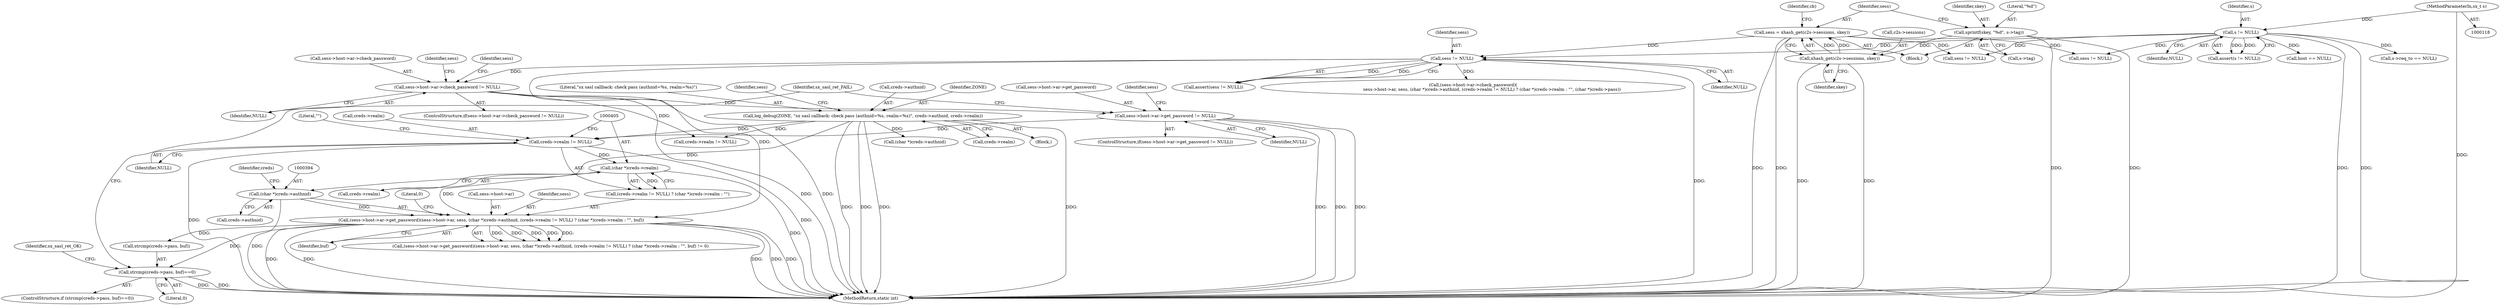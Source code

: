 digraph "0_jabberd2_8416ae54ecefa670534f27a31db71d048b9c7f16@API" {
"1000415" [label="(Call,strcmp(creds->pass, buf)==0)"];
"1000386" [label="(Call,(sess->host->ar->get_password)(sess->host->ar, sess, (char *)creds->authnid, (creds->realm != NULL) ? (char *)creds->realm : \"\", buf))"];
"1000308" [label="(Call,sess != NULL)"];
"1000158" [label="(Call,sess = xhash_get(c2s->sessions, skey))"];
"1000160" [label="(Call,xhash_get(c2s->sessions, skey))"];
"1000152" [label="(Call,sprintf(skey, \"%d\", s->tag))"];
"1000149" [label="(Call,s != NULL)"];
"1000122" [label="(MethodParameterIn,sx_t s)"];
"1000393" [label="(Call,(char *)creds->authnid)"];
"1000316" [label="(Call,log_debug(ZONE, \"sx sasl callback: check pass (authnid=%s, realm=%s)\", creds->authnid, creds->realm))"];
"1000404" [label="(Call,(char *)creds->realm)"];
"1000399" [label="(Call,creds->realm != NULL)"];
"1000374" [label="(Call,sess->host->ar->get_password != NULL)"];
"1000326" [label="(Call,sess->host->ar->check_password != NULL)"];
"1000423" [label="(Identifier,sx_sasl_ret_OK)"];
"1000411" [label="(Literal,0)"];
"1000375" [label="(Call,sess->host->ar->get_password)"];
"1000414" [label="(ControlStructure,if (strcmp(creds->pass, buf)==0))"];
"1000410" [label="(Identifier,buf)"];
"1000398" [label="(Call,(creds->realm != NULL) ? (char *)creds->realm : \"\")"];
"1000170" [label="(Call,s->req_to == NULL)"];
"1000334" [label="(Identifier,NULL)"];
"1000415" [label="(Call,strcmp(creds->pass, buf)==0)"];
"1000151" [label="(Identifier,NULL)"];
"1000326" [label="(Call,sess->host->ar->check_password != NULL)"];
"1000421" [label="(Literal,0)"];
"1000155" [label="(Call,s->tag)"];
"1000393" [label="(Call,(char *)creds->authnid)"];
"1000400" [label="(Call,creds->realm)"];
"1000158" [label="(Call,sess = xhash_get(c2s->sessions, skey))"];
"1000385" [label="(Call,(sess->host->ar->get_password)(sess->host->ar, sess, (char *)creds->authnid, (creds->realm != NULL) ? (char *)creds->realm : \"\", buf) != 0)"];
"1000374" [label="(Call,sess->host->ar->get_password != NULL)"];
"1000148" [label="(Call,assert(s != NULL))"];
"1000404" [label="(Call,(char *)creds->realm)"];
"1000425" [label="(Identifier,sx_sasl_ret_FAIL)"];
"1000373" [label="(ControlStructure,if(sess->host->ar->get_password != NULL))"];
"1000416" [label="(Call,strcmp(creds->pass, buf))"];
"1000159" [label="(Identifier,sess)"];
"1000389" [label="(Identifier,sess)"];
"1000378" [label="(Identifier,sess)"];
"1000124" [label="(Block,)"];
"1000345" [label="(Call,(char *)creds->authnid)"];
"1000310" [label="(Identifier,NULL)"];
"1000634" [label="(Call,host == NULL)"];
"1000401" [label="(Identifier,creds)"];
"1000382" [label="(Identifier,NULL)"];
"1000318" [label="(Literal,\"sx sasl callback: check pass (authnid=%s, realm=%s)\")"];
"1000316" [label="(Call,log_debug(ZONE, \"sx sasl callback: check pass (authnid=%s, realm=%s)\", creds->authnid, creds->realm))"];
"1000403" [label="(Identifier,NULL)"];
"1000387" [label="(Call,sess->host->ar)"];
"1000327" [label="(Call,sess->host->ar->check_password)"];
"1000322" [label="(Call,creds->realm)"];
"1000341" [label="(Identifier,sess)"];
"1000152" [label="(Call,sprintf(skey, \"%d\", s->tag))"];
"1000309" [label="(Identifier,sess)"];
"1000166" [label="(Identifier,cb)"];
"1000154" [label="(Literal,\"%d\")"];
"1000330" [label="(Identifier,sess)"];
"1000429" [label="(Call,sess != NULL)"];
"1000409" [label="(Literal,\"\")"];
"1000308" [label="(Call,sess != NULL)"];
"1000164" [label="(Identifier,skey)"];
"1000395" [label="(Call,creds->authnid)"];
"1000386" [label="(Call,(sess->host->ar->get_password)(sess->host->ar, sess, (char *)creds->authnid, (creds->realm != NULL) ? (char *)creds->realm : \"\", buf))"];
"1000161" [label="(Call,c2s->sessions)"];
"1000325" [label="(ControlStructure,if(sess->host->ar->check_password != NULL))"];
"1000150" [label="(Identifier,s)"];
"1000122" [label="(MethodParameterIn,sx_t s)"];
"1000406" [label="(Call,creds->realm)"];
"1000392" [label="(Identifier,sess)"];
"1000167" [label="(Block,)"];
"1000319" [label="(Call,creds->authnid)"];
"1000307" [label="(Call,assert(sess != NULL))"];
"1000317" [label="(Identifier,ZONE)"];
"1000160" [label="(Call,xhash_get(c2s->sessions, skey))"];
"1000153" [label="(Identifier,skey)"];
"1000338" [label="(Call,(sess->host->ar->check_password)(\n                            sess->host->ar, sess, (char *)creds->authnid, (creds->realm != NULL) ? (char *)creds->realm : \"\", (char *)creds->pass))"];
"1000149" [label="(Call,s != NULL)"];
"1000399" [label="(Call,creds->realm != NULL)"];
"1000766" [label="(MethodReturn,static int)"];
"1000244" [label="(Call,sess != NULL)"];
"1000351" [label="(Call,creds->realm != NULL)"];
"1000415" -> "1000414"  [label="AST: "];
"1000415" -> "1000421"  [label="CFG: "];
"1000416" -> "1000415"  [label="AST: "];
"1000421" -> "1000415"  [label="AST: "];
"1000423" -> "1000415"  [label="CFG: "];
"1000425" -> "1000415"  [label="CFG: "];
"1000415" -> "1000766"  [label="DDG: "];
"1000415" -> "1000766"  [label="DDG: "];
"1000386" -> "1000415"  [label="DDG: "];
"1000386" -> "1000385"  [label="AST: "];
"1000386" -> "1000410"  [label="CFG: "];
"1000387" -> "1000386"  [label="AST: "];
"1000392" -> "1000386"  [label="AST: "];
"1000393" -> "1000386"  [label="AST: "];
"1000398" -> "1000386"  [label="AST: "];
"1000410" -> "1000386"  [label="AST: "];
"1000411" -> "1000386"  [label="CFG: "];
"1000386" -> "1000766"  [label="DDG: "];
"1000386" -> "1000766"  [label="DDG: "];
"1000386" -> "1000766"  [label="DDG: "];
"1000386" -> "1000766"  [label="DDG: "];
"1000386" -> "1000766"  [label="DDG: "];
"1000386" -> "1000385"  [label="DDG: "];
"1000386" -> "1000385"  [label="DDG: "];
"1000386" -> "1000385"  [label="DDG: "];
"1000386" -> "1000385"  [label="DDG: "];
"1000386" -> "1000385"  [label="DDG: "];
"1000308" -> "1000386"  [label="DDG: "];
"1000393" -> "1000386"  [label="DDG: "];
"1000404" -> "1000386"  [label="DDG: "];
"1000386" -> "1000416"  [label="DDG: "];
"1000308" -> "1000307"  [label="AST: "];
"1000308" -> "1000310"  [label="CFG: "];
"1000309" -> "1000308"  [label="AST: "];
"1000310" -> "1000308"  [label="AST: "];
"1000307" -> "1000308"  [label="CFG: "];
"1000308" -> "1000766"  [label="DDG: "];
"1000308" -> "1000307"  [label="DDG: "];
"1000308" -> "1000307"  [label="DDG: "];
"1000158" -> "1000308"  [label="DDG: "];
"1000149" -> "1000308"  [label="DDG: "];
"1000308" -> "1000326"  [label="DDG: "];
"1000308" -> "1000338"  [label="DDG: "];
"1000158" -> "1000124"  [label="AST: "];
"1000158" -> "1000160"  [label="CFG: "];
"1000159" -> "1000158"  [label="AST: "];
"1000160" -> "1000158"  [label="AST: "];
"1000166" -> "1000158"  [label="CFG: "];
"1000158" -> "1000766"  [label="DDG: "];
"1000158" -> "1000766"  [label="DDG: "];
"1000160" -> "1000158"  [label="DDG: "];
"1000160" -> "1000158"  [label="DDG: "];
"1000158" -> "1000244"  [label="DDG: "];
"1000158" -> "1000429"  [label="DDG: "];
"1000160" -> "1000164"  [label="CFG: "];
"1000161" -> "1000160"  [label="AST: "];
"1000164" -> "1000160"  [label="AST: "];
"1000160" -> "1000766"  [label="DDG: "];
"1000160" -> "1000766"  [label="DDG: "];
"1000152" -> "1000160"  [label="DDG: "];
"1000152" -> "1000124"  [label="AST: "];
"1000152" -> "1000155"  [label="CFG: "];
"1000153" -> "1000152"  [label="AST: "];
"1000154" -> "1000152"  [label="AST: "];
"1000155" -> "1000152"  [label="AST: "];
"1000159" -> "1000152"  [label="CFG: "];
"1000152" -> "1000766"  [label="DDG: "];
"1000152" -> "1000766"  [label="DDG: "];
"1000149" -> "1000148"  [label="AST: "];
"1000149" -> "1000151"  [label="CFG: "];
"1000150" -> "1000149"  [label="AST: "];
"1000151" -> "1000149"  [label="AST: "];
"1000148" -> "1000149"  [label="CFG: "];
"1000149" -> "1000766"  [label="DDG: "];
"1000149" -> "1000766"  [label="DDG: "];
"1000149" -> "1000148"  [label="DDG: "];
"1000149" -> "1000148"  [label="DDG: "];
"1000122" -> "1000149"  [label="DDG: "];
"1000149" -> "1000170"  [label="DDG: "];
"1000149" -> "1000244"  [label="DDG: "];
"1000149" -> "1000429"  [label="DDG: "];
"1000149" -> "1000634"  [label="DDG: "];
"1000122" -> "1000118"  [label="AST: "];
"1000122" -> "1000766"  [label="DDG: "];
"1000393" -> "1000395"  [label="CFG: "];
"1000394" -> "1000393"  [label="AST: "];
"1000395" -> "1000393"  [label="AST: "];
"1000401" -> "1000393"  [label="CFG: "];
"1000393" -> "1000766"  [label="DDG: "];
"1000316" -> "1000393"  [label="DDG: "];
"1000316" -> "1000167"  [label="AST: "];
"1000316" -> "1000322"  [label="CFG: "];
"1000317" -> "1000316"  [label="AST: "];
"1000318" -> "1000316"  [label="AST: "];
"1000319" -> "1000316"  [label="AST: "];
"1000322" -> "1000316"  [label="AST: "];
"1000330" -> "1000316"  [label="CFG: "];
"1000316" -> "1000766"  [label="DDG: "];
"1000316" -> "1000766"  [label="DDG: "];
"1000316" -> "1000766"  [label="DDG: "];
"1000316" -> "1000766"  [label="DDG: "];
"1000316" -> "1000345"  [label="DDG: "];
"1000316" -> "1000351"  [label="DDG: "];
"1000316" -> "1000399"  [label="DDG: "];
"1000404" -> "1000398"  [label="AST: "];
"1000404" -> "1000406"  [label="CFG: "];
"1000405" -> "1000404"  [label="AST: "];
"1000406" -> "1000404"  [label="AST: "];
"1000398" -> "1000404"  [label="CFG: "];
"1000404" -> "1000766"  [label="DDG: "];
"1000404" -> "1000398"  [label="DDG: "];
"1000399" -> "1000404"  [label="DDG: "];
"1000399" -> "1000398"  [label="AST: "];
"1000399" -> "1000403"  [label="CFG: "];
"1000400" -> "1000399"  [label="AST: "];
"1000403" -> "1000399"  [label="AST: "];
"1000405" -> "1000399"  [label="CFG: "];
"1000409" -> "1000399"  [label="CFG: "];
"1000399" -> "1000766"  [label="DDG: "];
"1000399" -> "1000766"  [label="DDG: "];
"1000374" -> "1000399"  [label="DDG: "];
"1000374" -> "1000373"  [label="AST: "];
"1000374" -> "1000382"  [label="CFG: "];
"1000375" -> "1000374"  [label="AST: "];
"1000382" -> "1000374"  [label="AST: "];
"1000389" -> "1000374"  [label="CFG: "];
"1000425" -> "1000374"  [label="CFG: "];
"1000374" -> "1000766"  [label="DDG: "];
"1000374" -> "1000766"  [label="DDG: "];
"1000374" -> "1000766"  [label="DDG: "];
"1000326" -> "1000374"  [label="DDG: "];
"1000326" -> "1000325"  [label="AST: "];
"1000326" -> "1000334"  [label="CFG: "];
"1000327" -> "1000326"  [label="AST: "];
"1000334" -> "1000326"  [label="AST: "];
"1000341" -> "1000326"  [label="CFG: "];
"1000378" -> "1000326"  [label="CFG: "];
"1000326" -> "1000766"  [label="DDG: "];
"1000326" -> "1000766"  [label="DDG: "];
"1000326" -> "1000351"  [label="DDG: "];
}
